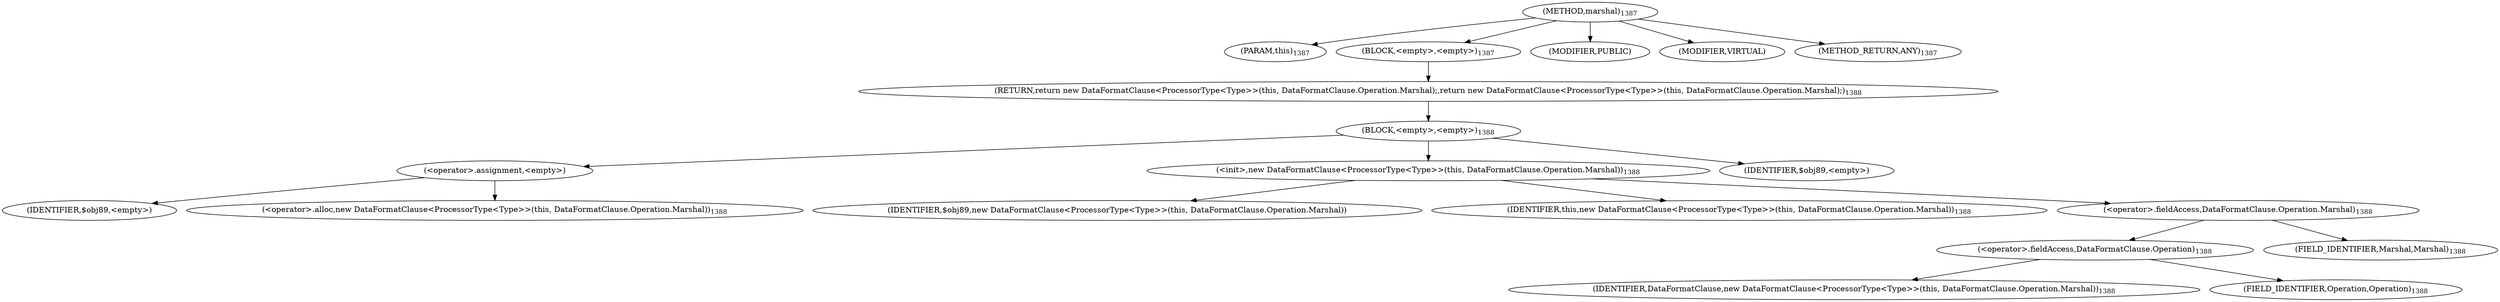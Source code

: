 digraph "marshal" {  
"2559" [label = <(METHOD,marshal)<SUB>1387</SUB>> ]
"396" [label = <(PARAM,this)<SUB>1387</SUB>> ]
"2560" [label = <(BLOCK,&lt;empty&gt;,&lt;empty&gt;)<SUB>1387</SUB>> ]
"2561" [label = <(RETURN,return new DataFormatClause&lt;ProcessorType&lt;Type&gt;&gt;(this, DataFormatClause.Operation.Marshal);,return new DataFormatClause&lt;ProcessorType&lt;Type&gt;&gt;(this, DataFormatClause.Operation.Marshal);)<SUB>1388</SUB>> ]
"2562" [label = <(BLOCK,&lt;empty&gt;,&lt;empty&gt;)<SUB>1388</SUB>> ]
"2563" [label = <(&lt;operator&gt;.assignment,&lt;empty&gt;)> ]
"2564" [label = <(IDENTIFIER,$obj89,&lt;empty&gt;)> ]
"2565" [label = <(&lt;operator&gt;.alloc,new DataFormatClause&lt;ProcessorType&lt;Type&gt;&gt;(this, DataFormatClause.Operation.Marshal))<SUB>1388</SUB>> ]
"2566" [label = <(&lt;init&gt;,new DataFormatClause&lt;ProcessorType&lt;Type&gt;&gt;(this, DataFormatClause.Operation.Marshal))<SUB>1388</SUB>> ]
"2567" [label = <(IDENTIFIER,$obj89,new DataFormatClause&lt;ProcessorType&lt;Type&gt;&gt;(this, DataFormatClause.Operation.Marshal))> ]
"395" [label = <(IDENTIFIER,this,new DataFormatClause&lt;ProcessorType&lt;Type&gt;&gt;(this, DataFormatClause.Operation.Marshal))<SUB>1388</SUB>> ]
"2568" [label = <(&lt;operator&gt;.fieldAccess,DataFormatClause.Operation.Marshal)<SUB>1388</SUB>> ]
"2569" [label = <(&lt;operator&gt;.fieldAccess,DataFormatClause.Operation)<SUB>1388</SUB>> ]
"2570" [label = <(IDENTIFIER,DataFormatClause,new DataFormatClause&lt;ProcessorType&lt;Type&gt;&gt;(this, DataFormatClause.Operation.Marshal))<SUB>1388</SUB>> ]
"2571" [label = <(FIELD_IDENTIFIER,Operation,Operation)<SUB>1388</SUB>> ]
"2572" [label = <(FIELD_IDENTIFIER,Marshal,Marshal)<SUB>1388</SUB>> ]
"2573" [label = <(IDENTIFIER,$obj89,&lt;empty&gt;)> ]
"2574" [label = <(MODIFIER,PUBLIC)> ]
"2575" [label = <(MODIFIER,VIRTUAL)> ]
"2576" [label = <(METHOD_RETURN,ANY)<SUB>1387</SUB>> ]
  "2559" -> "396" 
  "2559" -> "2560" 
  "2559" -> "2574" 
  "2559" -> "2575" 
  "2559" -> "2576" 
  "2560" -> "2561" 
  "2561" -> "2562" 
  "2562" -> "2563" 
  "2562" -> "2566" 
  "2562" -> "2573" 
  "2563" -> "2564" 
  "2563" -> "2565" 
  "2566" -> "2567" 
  "2566" -> "395" 
  "2566" -> "2568" 
  "2568" -> "2569" 
  "2568" -> "2572" 
  "2569" -> "2570" 
  "2569" -> "2571" 
}
